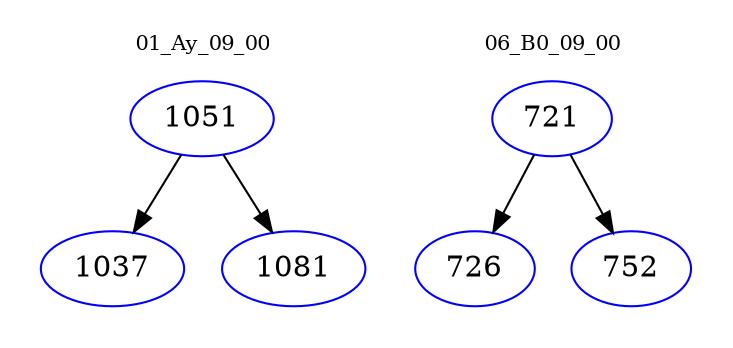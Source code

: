 digraph{
subgraph cluster_0 {
color = white
label = "01_Ay_09_00";
fontsize=10;
T0_1051 [label="1051", color="blue"]
T0_1051 -> T0_1037 [color="black"]
T0_1037 [label="1037", color="blue"]
T0_1051 -> T0_1081 [color="black"]
T0_1081 [label="1081", color="blue"]
}
subgraph cluster_1 {
color = white
label = "06_B0_09_00";
fontsize=10;
T1_721 [label="721", color="blue"]
T1_721 -> T1_726 [color="black"]
T1_726 [label="726", color="blue"]
T1_721 -> T1_752 [color="black"]
T1_752 [label="752", color="blue"]
}
}
